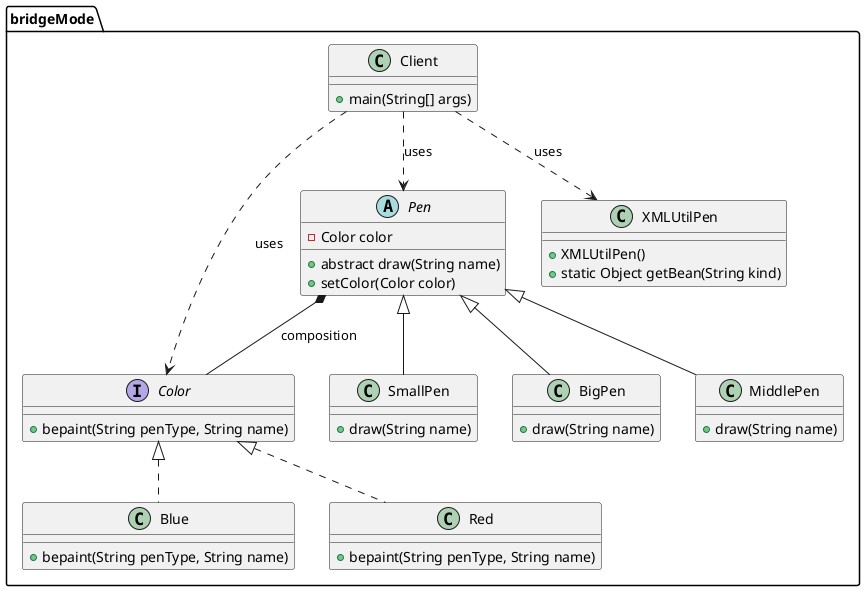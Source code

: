 @startuml
'https://plantuml.com/sequence-diagram

@startuml
package bridgeMode {
    interface Color {
        + bepaint(String penType, String name)
    }

    class Blue implements Color {
        + bepaint(String penType, String name)
    }

    class Red implements Color {
        + bepaint(String penType, String name)
    }

    abstract class Pen {
        - Color color
        + abstract draw(String name)
        + setColor(Color color)
    }

    class SmallPen extends Pen {
        + draw(String name)
    }

    class BigPen extends Pen {
        + draw(String name)
    }

    class MiddlePen extends Pen {
        + draw(String name)
    }

    class XMLUtilPen {
        + XMLUtilPen()
        + static Object getBean(String kind)
    }

    class Client {
        + main(String[] args)
    }

    Pen *-- Color : composition
    Client ..> XMLUtilPen : uses
    Client ..> Pen : uses
    Client ..> Color : uses
}
@enduml